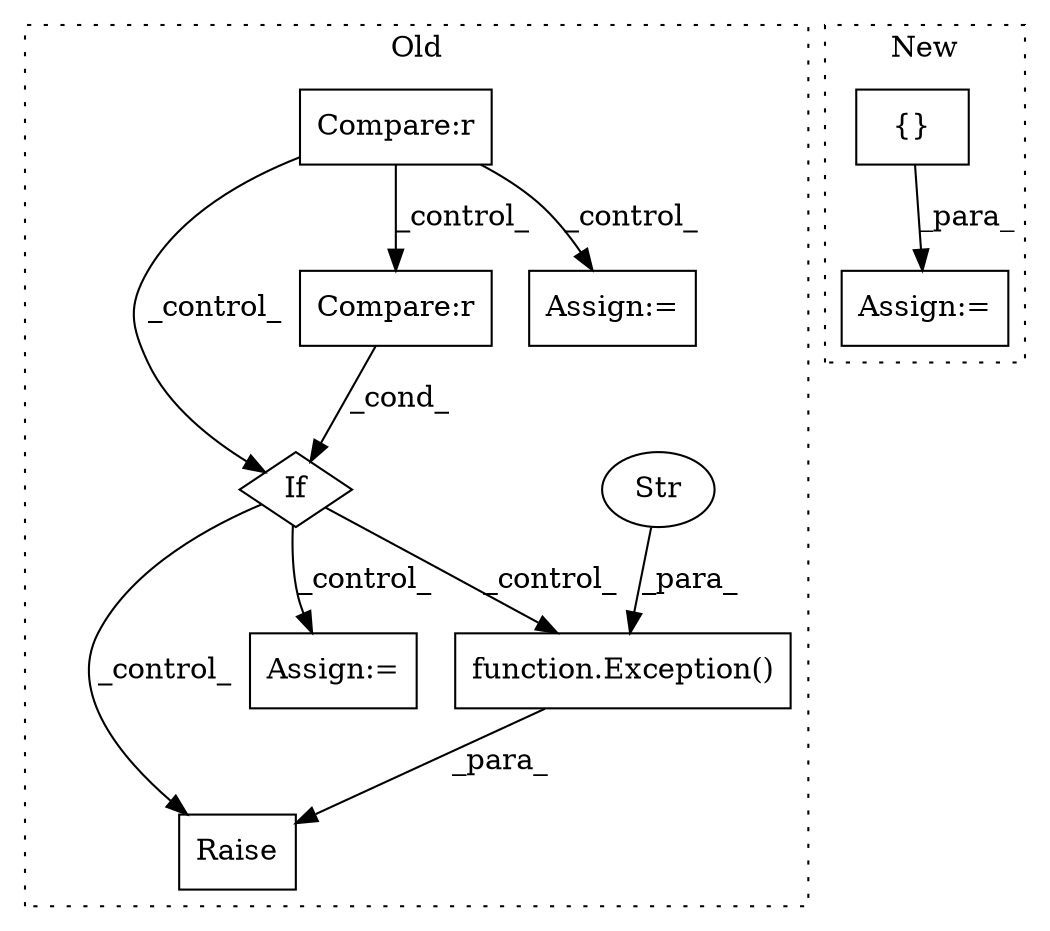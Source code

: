 digraph G {
subgraph cluster0 {
1 [label="function.Exception()" a="75" s="1197,1249" l="10,1" shape="box"];
3 [label="Raise" a="91" s="1191" l="6" shape="box"];
4 [label="Str" a="66" s="1207" l="42" shape="ellipse"];
5 [label="If" a="96" s="1101" l="0" shape="diamond"];
7 [label="Compare:r" a="40" s="1101" l="24" shape="box"];
8 [label="Assign:=" a="68" s="1149" l="3" shape="box"];
9 [label="Compare:r" a="40" s="926" l="21" shape="box"];
10 [label="Assign:=" a="68" s="1043" l="3" shape="box"];
label = "Old";
style="dotted";
}
subgraph cluster1 {
2 [label="{}" a="59" s="2427,2447" l="1,0" shape="box"];
6 [label="Assign:=" a="68" s="2424" l="3" shape="box"];
label = "New";
style="dotted";
}
1 -> 3 [label="_para_"];
2 -> 6 [label="_para_"];
4 -> 1 [label="_para_"];
5 -> 3 [label="_control_"];
5 -> 1 [label="_control_"];
5 -> 8 [label="_control_"];
7 -> 5 [label="_cond_"];
9 -> 7 [label="_control_"];
9 -> 5 [label="_control_"];
9 -> 10 [label="_control_"];
}